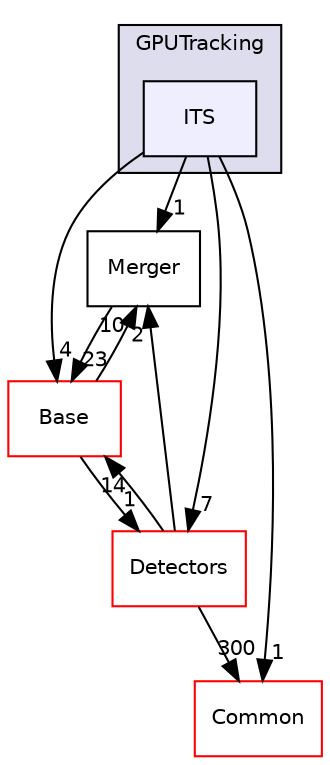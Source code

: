 digraph "/home/travis/build/AliceO2Group/AliceO2/GPU/GPUTracking/ITS" {
  bgcolor=transparent;
  compound=true
  node [ fontsize="10", fontname="Helvetica"];
  edge [ labelfontsize="10", labelfontname="Helvetica"];
  subgraph clusterdir_77030b149987c946eb2e85728f65acc0 {
    graph [ bgcolor="#ddddee", pencolor="black", label="GPUTracking" fontname="Helvetica", fontsize="10", URL="dir_77030b149987c946eb2e85728f65acc0.html"]
  dir_d14241b2e852ae648459a904299a913d [shape=box, label="ITS", style="filled", fillcolor="#eeeeff", pencolor="black", URL="dir_d14241b2e852ae648459a904299a913d.html"];
  }
  dir_808d5540d0c117816a4e0e1b180c8334 [shape=box label="Merger" URL="dir_808d5540d0c117816a4e0e1b180c8334.html"];
  dir_4ab6b4cc6a7edbff49100e9123df213f [shape=box label="Common" color="red" URL="dir_4ab6b4cc6a7edbff49100e9123df213f.html"];
  dir_051dca18e802f8e9474f2e30d29c04e0 [shape=box label="Detectors" color="red" URL="dir_051dca18e802f8e9474f2e30d29c04e0.html"];
  dir_442920581a03c66cf8c08ae559108050 [shape=box label="Base" color="red" URL="dir_442920581a03c66cf8c08ae559108050.html"];
  dir_808d5540d0c117816a4e0e1b180c8334->dir_442920581a03c66cf8c08ae559108050 [headlabel="23", labeldistance=1.5 headhref="dir_000748_000735.html"];
  dir_d14241b2e852ae648459a904299a913d->dir_808d5540d0c117816a4e0e1b180c8334 [headlabel="1", labeldistance=1.5 headhref="dir_000747_000748.html"];
  dir_d14241b2e852ae648459a904299a913d->dir_4ab6b4cc6a7edbff49100e9123df213f [headlabel="1", labeldistance=1.5 headhref="dir_000747_000032.html"];
  dir_d14241b2e852ae648459a904299a913d->dir_051dca18e802f8e9474f2e30d29c04e0 [headlabel="7", labeldistance=1.5 headhref="dir_000747_000044.html"];
  dir_d14241b2e852ae648459a904299a913d->dir_442920581a03c66cf8c08ae559108050 [headlabel="4", labeldistance=1.5 headhref="dir_000747_000735.html"];
  dir_051dca18e802f8e9474f2e30d29c04e0->dir_808d5540d0c117816a4e0e1b180c8334 [headlabel="2", labeldistance=1.5 headhref="dir_000044_000748.html"];
  dir_051dca18e802f8e9474f2e30d29c04e0->dir_4ab6b4cc6a7edbff49100e9123df213f [headlabel="300", labeldistance=1.5 headhref="dir_000044_000032.html"];
  dir_051dca18e802f8e9474f2e30d29c04e0->dir_442920581a03c66cf8c08ae559108050 [headlabel="14", labeldistance=1.5 headhref="dir_000044_000735.html"];
  dir_442920581a03c66cf8c08ae559108050->dir_808d5540d0c117816a4e0e1b180c8334 [headlabel="10", labeldistance=1.5 headhref="dir_000735_000748.html"];
  dir_442920581a03c66cf8c08ae559108050->dir_051dca18e802f8e9474f2e30d29c04e0 [headlabel="1", labeldistance=1.5 headhref="dir_000735_000044.html"];
}
